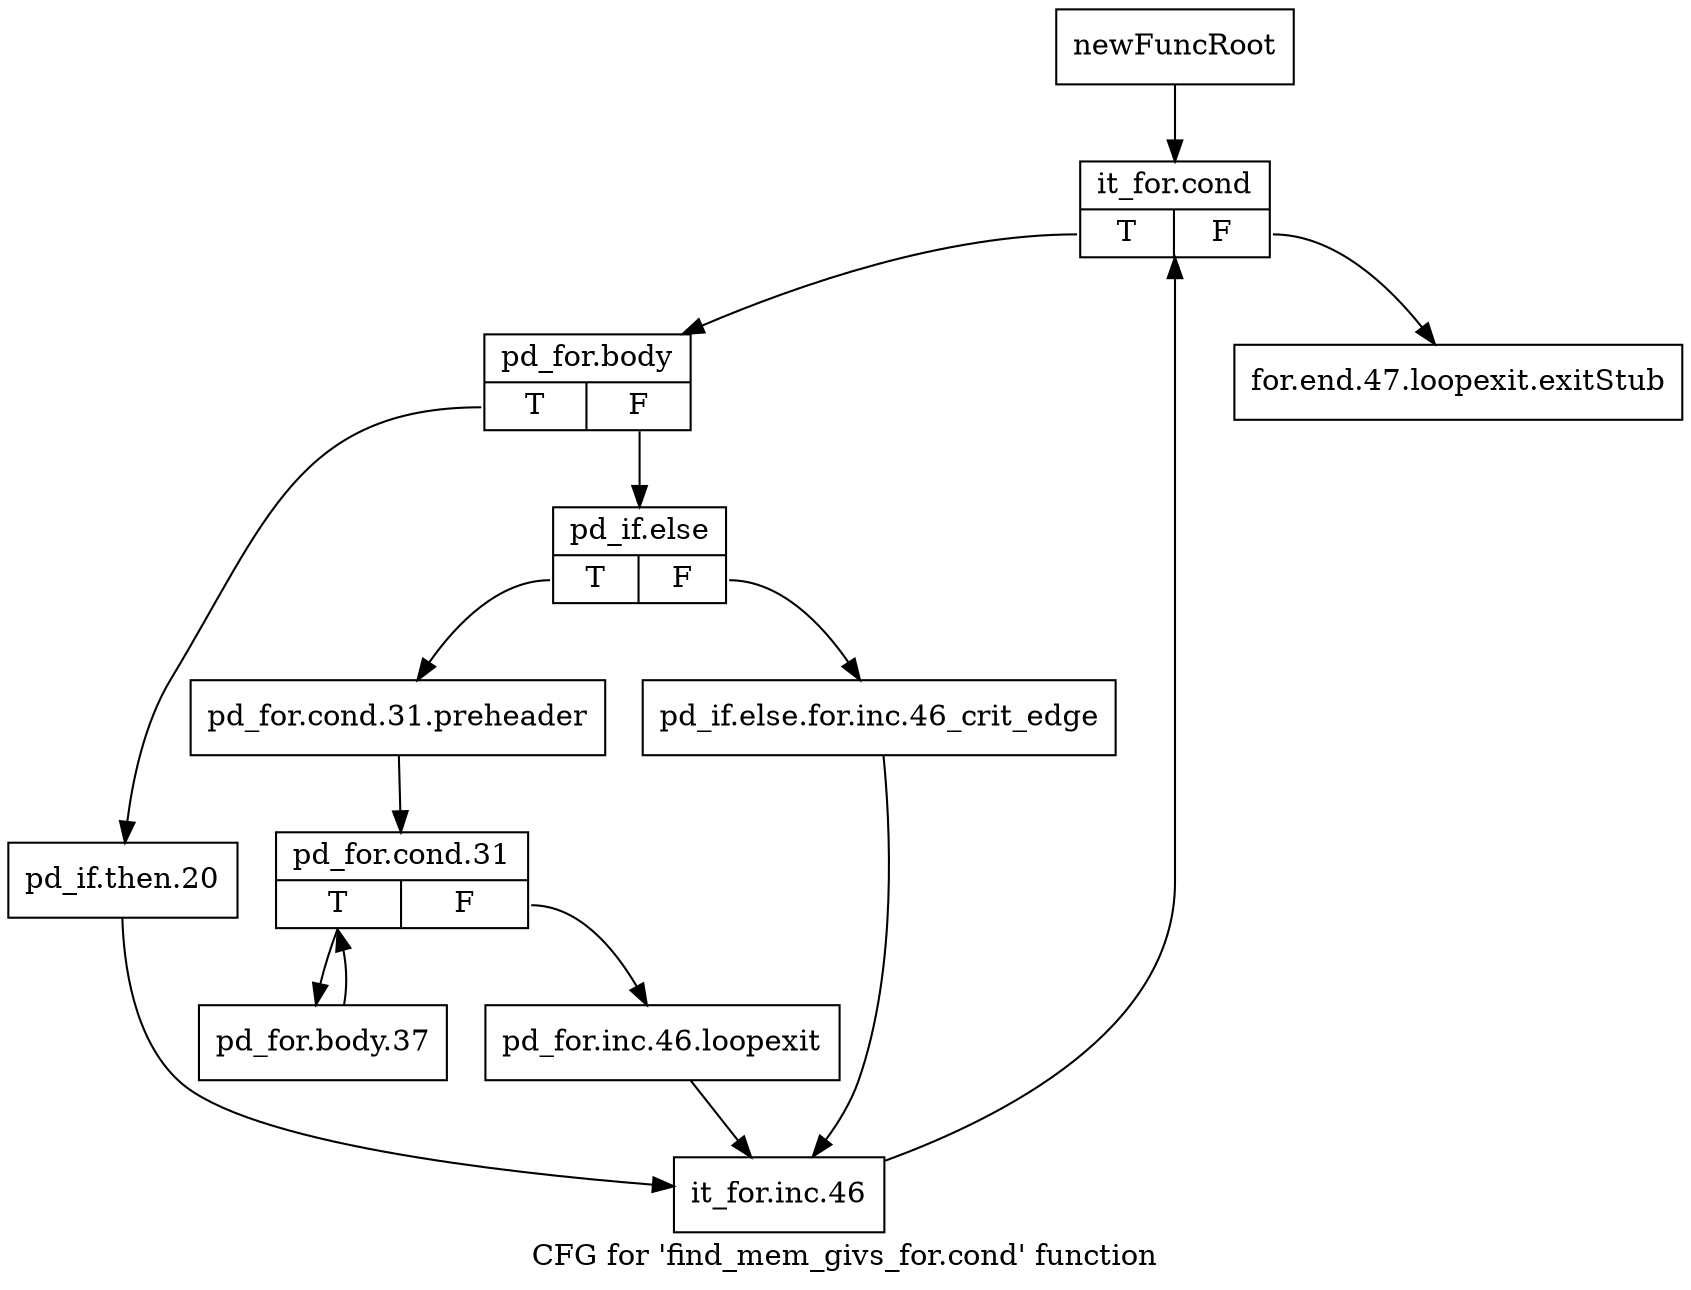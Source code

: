 digraph "CFG for 'find_mem_givs_for.cond' function" {
	label="CFG for 'find_mem_givs_for.cond' function";

	Node0xb6ac760 [shape=record,label="{newFuncRoot}"];
	Node0xb6ac760 -> Node0xb6ac800;
	Node0xb6ac7b0 [shape=record,label="{for.end.47.loopexit.exitStub}"];
	Node0xb6ac800 [shape=record,label="{it_for.cond|{<s0>T|<s1>F}}"];
	Node0xb6ac800:s0 -> Node0xb6ac850;
	Node0xb6ac800:s1 -> Node0xb6ac7b0;
	Node0xb6ac850 [shape=record,label="{pd_for.body|{<s0>T|<s1>F}}"];
	Node0xb6ac850:s0 -> Node0xb6aca80;
	Node0xb6ac850:s1 -> Node0xb6ac8a0;
	Node0xb6ac8a0 [shape=record,label="{pd_if.else|{<s0>T|<s1>F}}"];
	Node0xb6ac8a0:s0 -> Node0xb6ac940;
	Node0xb6ac8a0:s1 -> Node0xb6ac8f0;
	Node0xb6ac8f0 [shape=record,label="{pd_if.else.for.inc.46_crit_edge}"];
	Node0xb6ac8f0 -> Node0xb6acad0;
	Node0xb6ac940 [shape=record,label="{pd_for.cond.31.preheader}"];
	Node0xb6ac940 -> Node0xb6ac990;
	Node0xb6ac990 [shape=record,label="{pd_for.cond.31|{<s0>T|<s1>F}}"];
	Node0xb6ac990:s0 -> Node0xb6aca30;
	Node0xb6ac990:s1 -> Node0xb6ac9e0;
	Node0xb6ac9e0 [shape=record,label="{pd_for.inc.46.loopexit}"];
	Node0xb6ac9e0 -> Node0xb6acad0;
	Node0xb6aca30 [shape=record,label="{pd_for.body.37}"];
	Node0xb6aca30 -> Node0xb6ac990;
	Node0xb6aca80 [shape=record,label="{pd_if.then.20}"];
	Node0xb6aca80 -> Node0xb6acad0;
	Node0xb6acad0 [shape=record,label="{it_for.inc.46}"];
	Node0xb6acad0 -> Node0xb6ac800;
}
